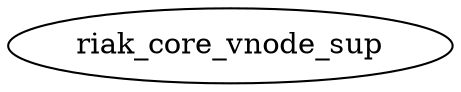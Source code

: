 





digraph {
   subgraph apps {
   }
   subgraph immortal {
      {rank=same;
         riak_core_vnode_sup}
   }
   subgraph mortal {
   }
   subgraph pipeline_meta_A {
   }
   subgraph pipeline_A {
   }
}